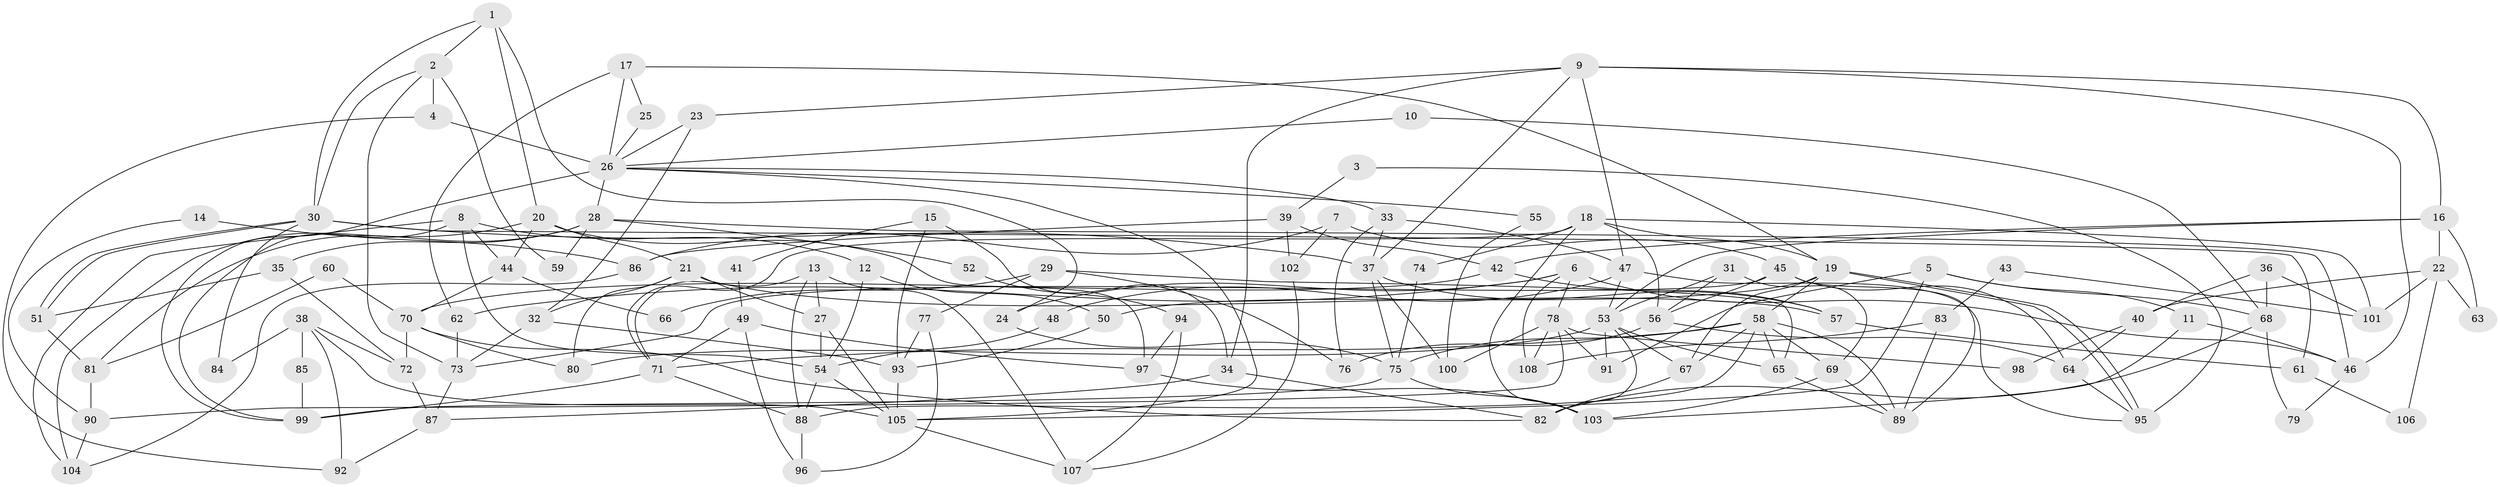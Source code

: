 // coarse degree distribution, {3: 0.14084507042253522, 8: 0.028169014084507043, 4: 0.14084507042253522, 5: 0.18309859154929578, 6: 0.18309859154929578, 9: 0.028169014084507043, 2: 0.15492957746478872, 7: 0.08450704225352113, 11: 0.014084507042253521, 1: 0.028169014084507043, 10: 0.014084507042253521}
// Generated by graph-tools (version 1.1) at 2025/42/03/06/25 10:42:00]
// undirected, 108 vertices, 216 edges
graph export_dot {
graph [start="1"]
  node [color=gray90,style=filled];
  1;
  2;
  3;
  4;
  5;
  6;
  7;
  8;
  9;
  10;
  11;
  12;
  13;
  14;
  15;
  16;
  17;
  18;
  19;
  20;
  21;
  22;
  23;
  24;
  25;
  26;
  27;
  28;
  29;
  30;
  31;
  32;
  33;
  34;
  35;
  36;
  37;
  38;
  39;
  40;
  41;
  42;
  43;
  44;
  45;
  46;
  47;
  48;
  49;
  50;
  51;
  52;
  53;
  54;
  55;
  56;
  57;
  58;
  59;
  60;
  61;
  62;
  63;
  64;
  65;
  66;
  67;
  68;
  69;
  70;
  71;
  72;
  73;
  74;
  75;
  76;
  77;
  78;
  79;
  80;
  81;
  82;
  83;
  84;
  85;
  86;
  87;
  88;
  89;
  90;
  91;
  92;
  93;
  94;
  95;
  96;
  97;
  98;
  99;
  100;
  101;
  102;
  103;
  104;
  105;
  106;
  107;
  108;
  1 -- 24;
  1 -- 30;
  1 -- 2;
  1 -- 20;
  2 -- 73;
  2 -- 4;
  2 -- 30;
  2 -- 59;
  3 -- 39;
  3 -- 95;
  4 -- 26;
  4 -- 92;
  5 -- 11;
  5 -- 105;
  5 -- 68;
  5 -- 91;
  6 -- 62;
  6 -- 46;
  6 -- 24;
  6 -- 78;
  6 -- 108;
  7 -- 45;
  7 -- 86;
  7 -- 102;
  8 -- 54;
  8 -- 99;
  8 -- 12;
  8 -- 44;
  8 -- 104;
  9 -- 37;
  9 -- 34;
  9 -- 16;
  9 -- 23;
  9 -- 46;
  9 -- 47;
  10 -- 68;
  10 -- 26;
  11 -- 46;
  11 -- 103;
  12 -- 50;
  12 -- 54;
  13 -- 88;
  13 -- 27;
  13 -- 71;
  13 -- 107;
  14 -- 90;
  14 -- 86;
  15 -- 93;
  15 -- 34;
  15 -- 41;
  16 -- 53;
  16 -- 22;
  16 -- 42;
  16 -- 63;
  17 -- 19;
  17 -- 26;
  17 -- 25;
  17 -- 62;
  18 -- 19;
  18 -- 71;
  18 -- 56;
  18 -- 74;
  18 -- 101;
  18 -- 103;
  19 -- 67;
  19 -- 95;
  19 -- 95;
  19 -- 50;
  19 -- 58;
  20 -- 44;
  20 -- 21;
  20 -- 97;
  20 -- 104;
  21 -- 32;
  21 -- 27;
  21 -- 57;
  21 -- 80;
  22 -- 101;
  22 -- 40;
  22 -- 63;
  22 -- 106;
  23 -- 26;
  23 -- 32;
  24 -- 75;
  25 -- 26;
  26 -- 33;
  26 -- 105;
  26 -- 28;
  26 -- 55;
  26 -- 99;
  27 -- 54;
  27 -- 105;
  28 -- 81;
  28 -- 35;
  28 -- 46;
  28 -- 52;
  28 -- 59;
  29 -- 65;
  29 -- 76;
  29 -- 66;
  29 -- 77;
  30 -- 51;
  30 -- 51;
  30 -- 37;
  30 -- 61;
  30 -- 84;
  31 -- 56;
  31 -- 53;
  31 -- 69;
  32 -- 93;
  32 -- 73;
  33 -- 37;
  33 -- 47;
  33 -- 76;
  34 -- 82;
  34 -- 87;
  35 -- 72;
  35 -- 51;
  36 -- 68;
  36 -- 40;
  36 -- 101;
  37 -- 75;
  37 -- 57;
  37 -- 100;
  38 -- 72;
  38 -- 105;
  38 -- 84;
  38 -- 85;
  38 -- 92;
  39 -- 102;
  39 -- 42;
  39 -- 86;
  40 -- 64;
  40 -- 98;
  41 -- 49;
  42 -- 57;
  42 -- 70;
  43 -- 83;
  43 -- 101;
  44 -- 70;
  44 -- 66;
  45 -- 64;
  45 -- 89;
  45 -- 56;
  45 -- 73;
  46 -- 79;
  47 -- 53;
  47 -- 48;
  47 -- 95;
  48 -- 54;
  49 -- 71;
  49 -- 97;
  49 -- 96;
  50 -- 93;
  51 -- 81;
  52 -- 94;
  53 -- 67;
  53 -- 65;
  53 -- 80;
  53 -- 82;
  53 -- 91;
  54 -- 88;
  54 -- 105;
  55 -- 100;
  56 -- 64;
  56 -- 76;
  57 -- 61;
  58 -- 71;
  58 -- 65;
  58 -- 67;
  58 -- 69;
  58 -- 75;
  58 -- 88;
  58 -- 89;
  60 -- 81;
  60 -- 70;
  61 -- 106;
  62 -- 73;
  64 -- 95;
  65 -- 89;
  67 -- 82;
  68 -- 82;
  68 -- 79;
  69 -- 89;
  69 -- 103;
  70 -- 80;
  70 -- 72;
  70 -- 82;
  71 -- 99;
  71 -- 88;
  72 -- 87;
  73 -- 87;
  74 -- 75;
  75 -- 103;
  75 -- 99;
  77 -- 96;
  77 -- 93;
  78 -- 91;
  78 -- 90;
  78 -- 98;
  78 -- 100;
  78 -- 108;
  81 -- 90;
  83 -- 89;
  83 -- 108;
  85 -- 99;
  86 -- 104;
  87 -- 92;
  88 -- 96;
  90 -- 104;
  93 -- 105;
  94 -- 97;
  94 -- 107;
  97 -- 103;
  102 -- 107;
  105 -- 107;
}
